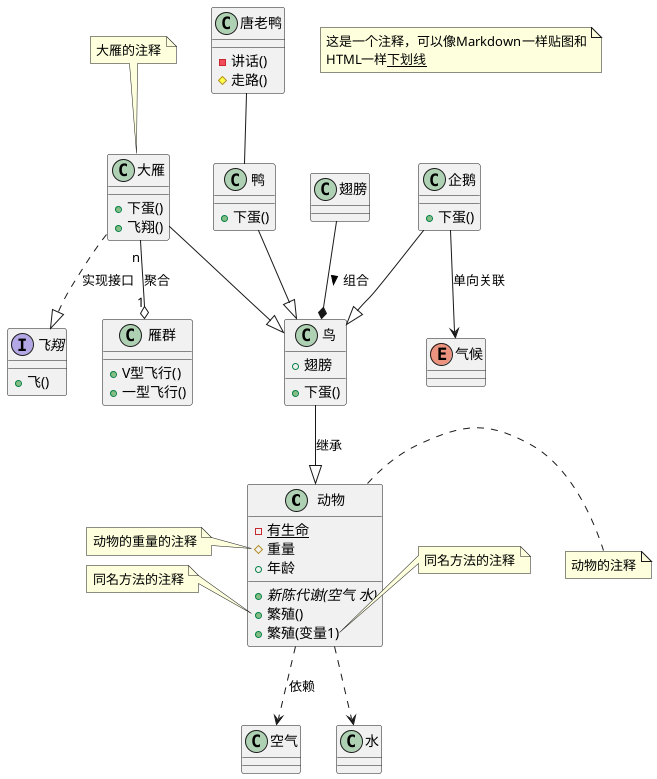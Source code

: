 @startuml
动物 ..> 空气 : 依赖
动物 ..> 水
鸟 --|> 动物 : 继承
大雁 ..|> 飞翔 : 实现接口
大雁 --|> 鸟
大雁 "n" --o "1" 雁群 : 聚合
鸭 --|> 鸟
唐老鸭 -- 鸭
翅膀 --* 鸟 : 组合 >
企鹅 --> 气候 : 单向关联
企鹅 --|> 鸟

class 动物 {
    - {static}有生命
    # 重量
    + 年龄
    + {abstract}新陈代谢(空气 水)
    + 繁殖()
    + 繁殖(变量1)
}

note right: 动物的注释

note left of 动物::重量
    动物的重量的注释
end note

note left of 动物::"繁殖()"
    同名方法的注释
end note

note right of 动物::"繁殖(变量1)"
    同名方法的注释
end note

class 空气

class 水

class 鸟 {
    + 翅膀
    + 下蛋()
}

class 翅膀 {

}

interface 飞翔 {
    + 飞()
}

class 大雁 {
    + 下蛋()
    + 飞翔()
}

note top of 大雁
    大雁的注释
end note

class 雁群 {
    + V型飞行()
    + 一型飞行()
}

class 鸭 {
    + 下蛋()
}

class 唐老鸭 {
    - 讲话()
    # 走路()
}

class 企鹅 {
    + 下蛋()
}

enum 气候 {
}

note as N1
    这是一个注释，可以像Markdown一样贴图和
    HTML一样<u>下划线</u>
end note
@enduml
